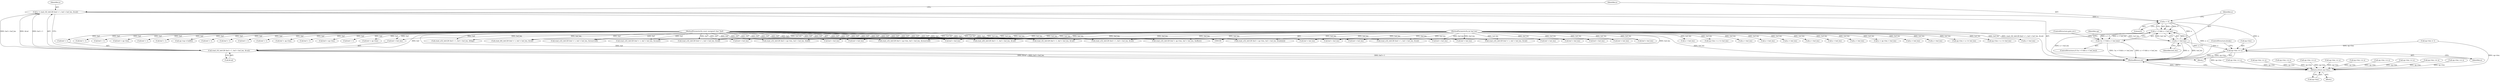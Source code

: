 digraph "0_radare2_bd276ef2fd8ac3401e65be7c126a43175ccfbcd7@integer" {
"1000934" [label="(Call,n = read_i32_leb128 (buf + 1, buf + buf_len, &val))"];
"1000936" [label="(Call,read_i32_leb128 (buf + 1, buf + buf_len, &val))"];
"1000102" [label="(MethodParameterIn,const unsigned char *buf)"];
"1000103" [label="(MethodParameterIn,int buf_len)"];
"1000948" [label="(Call,n > 0)"];
"1000947" [label="(Call,n > 0 && n < buf_len)"];
"1000946" [label="(Call,!(n > 0 && n < buf_len))"];
"1000951" [label="(Call,n < buf_len)"];
"1000955" [label="(Call,op->len += n)"];
"1001077" [label="(Return,return op->len;)"];
"1000451" [label="(Call,read_u32_leb128 (buf + 1, buf + buf_len, &count))"];
"1000951" [label="(Call,n < buf_len)"];
"1000937" [label="(Call,buf + 1)"];
"1000105" [label="(Call,op->len = 1)"];
"1000102" [label="(MethodParameterIn,const unsigned char *buf)"];
"1000684" [label="(Call,buf + op->len)"];
"1000428" [label="(Call,op->len += n)"];
"1001005" [label="(Call,buf + 1)"];
"1001078" [label="(Call,op->len)"];
"1000956" [label="(Call,op->len)"];
"1000307" [label="(Call,n < buf_len)"];
"1000974" [label="(Call,buf + buf_len)"];
"1000811" [label="(Call,read_u32_leb128 (buf + 1, buf + buf_len, &flag))"];
"1000103" [label="(MethodParameterIn,int buf_len)"];
"1000893" [label="(Call,buf + buf_len)"];
"1001045" [label="(Call,buf + 1)"];
"1000382" [label="(Call,op->len += n)"];
"1000989" [label="(Call,op->len += n)"];
"1000948" [label="(Call,n > 0)"];
"1001008" [label="(Call,buf + buf_len)"];
"1000838" [label="(Call,buf + op->len)"];
"1000539" [label="(Call,buf + buf_len)"];
"1000517" [label="(Call,op->len + n <= buf_len)"];
"1000661" [label="(Call,buf + buf_len)"];
"1001044" [label="(Call,read_u64_leb128 (buf + 1, buf + buf_len, &val))"];
"1000889" [label="(Call,read_u32_leb128 (buf + 1, buf + buf_len, &reserved))"];
"1000936" [label="(Call,read_i32_leb128 (buf + 1, buf + buf_len, &val))"];
"1000689" [label="(Call,buf + buf_len)"];
"1001019" [label="(Call,n < buf_len)"];
"1000952" [label="(Identifier,n)"];
"1000960" [label="(ControlStructure,break;)"];
"1000945" [label="(ControlStructure,if (!(n > 0 && n < buf_len)))"];
"1000672" [label="(Call,n < buf_len)"];
"1000756" [label="(Call,n < buf_len)"];
"1000826" [label="(Call,n < buf_len)"];
"1000722" [label="(Call,op->len += n)"];
"1000943" [label="(Call,&val)"];
"1000657" [label="(Call,read_u32_leb128 (buf + 1, buf + buf_len, &val))"];
"1001048" [label="(Call,buf + buf_len)"];
"1000971" [label="(Call,buf + 1)"];
"1000110" [label="(Call,op->op = buf[0])"];
"1000403" [label="(Call,buf + buf_len)"];
"1000683" [label="(Call,read_u32_leb128 (buf + op->len, buf + buf_len, &reserved))"];
"1000959" [label="(Identifier,n)"];
"1000815" [label="(Call,buf + buf_len)"];
"1000745" [label="(Call,buf + buf_len)"];
"1000904" [label="(Call,n < buf_len)"];
"1001059" [label="(Call,n < buf_len)"];
"1000400" [label="(Call,buf + 1)"];
"1001069" [label="(Call,op->len += n)"];
"1000957" [label="(Identifier,op)"];
"1000928" [label="(Block,)"];
"1000843" [label="(Call,buf + buf_len)"];
"1001077" [label="(Return,return op->len;)"];
"1000550" [label="(Call,n + op->len < buf_len)"];
"1000921" [label="(Call,op->len += n)"];
"1000104" [label="(Block,)"];
"1000890" [label="(Call,buf + 1)"];
"1000812" [label="(Call,buf + 1)"];
"1000414" [label="(Call,n < buf_len)"];
"1000533" [label="(Call,read_u32_leb128 (buf + op->len, buf + buf_len, &def))"];
"1000770" [label="(Call,op->len += n)"];
"1000954" [label="(ControlStructure,goto err;)"];
"1000940" [label="(Call,buf + buf_len)"];
"1000502" [label="(Call,read_u32_leb128 (buf + op->len, buf + buf_len, &table[i]))"];
"1000508" [label="(Call,buf + buf_len)"];
"1000953" [label="(Identifier,buf_len)"];
"1000293" [label="(Call,buf + 1)"];
"1001004" [label="(Call,read_u32_leb128 (buf + 1, buf + buf_len, &val))"];
"1000934" [label="(Call,n = read_i32_leb128 (buf + 1, buf + buf_len, &val))"];
"1000955" [label="(Call,op->len += n)"];
"1000946" [label="(Call,!(n > 0 && n < buf_len))"];
"1000947" [label="(Call,n > 0 && n < buf_len)"];
"1001029" [label="(Call,op->len += n)"];
"1000873" [label="(Call,op->len += n)"];
"1000292" [label="(Call,read_i32_leb128 (buf + 1, buf + buf_len, &val))"];
"1000399" [label="(Call,read_u32_leb128 (buf + 1, buf + buf_len, &val))"];
"1001097" [label="(MethodReturn,int)"];
"1000935" [label="(Identifier,n)"];
"1000466" [label="(Call,n < buf_len)"];
"1000700" [label="(Call,op->len + n <= buf_len)"];
"1000296" [label="(Call,buf + buf_len)"];
"1000949" [label="(Identifier,n)"];
"1000503" [label="(Call,buf + op->len)"];
"1000950" [label="(Literal,0)"];
"1000741" [label="(Call,read_u32_leb128 (buf + 1, buf + buf_len, &val))"];
"1000837" [label="(Call,read_u32_leb128 (buf + op->len, buf + buf_len, &offset))"];
"1000455" [label="(Call,buf + buf_len)"];
"1000970" [label="(Call,read_i64_leb128 (buf + 1, buf + buf_len, &val))"];
"1000452" [label="(Call,buf + 1)"];
"1000854" [label="(Call,op->len + n <= buf_len)"];
"1000985" [label="(Call,n < buf_len)"];
"1000559" [label="(Call,op->len += n)"];
"1000658" [label="(Call,buf + 1)"];
"1000534" [label="(Call,buf + op->len)"];
"1000742" [label="(Call,buf + 1)"];
"1000934" -> "1000928"  [label="AST: "];
"1000934" -> "1000936"  [label="CFG: "];
"1000935" -> "1000934"  [label="AST: "];
"1000936" -> "1000934"  [label="AST: "];
"1000949" -> "1000934"  [label="CFG: "];
"1000934" -> "1001097"  [label="DDG: read_i32_leb128 (buf + 1, buf + buf_len, &val)"];
"1000936" -> "1000934"  [label="DDG: buf + 1"];
"1000936" -> "1000934"  [label="DDG: buf + buf_len"];
"1000936" -> "1000934"  [label="DDG: &val"];
"1000934" -> "1000948"  [label="DDG: n"];
"1000936" -> "1000943"  [label="CFG: "];
"1000937" -> "1000936"  [label="AST: "];
"1000940" -> "1000936"  [label="AST: "];
"1000943" -> "1000936"  [label="AST: "];
"1000936" -> "1001097"  [label="DDG: buf + 1"];
"1000936" -> "1001097"  [label="DDG: &val"];
"1000936" -> "1001097"  [label="DDG: buf + buf_len"];
"1000102" -> "1000936"  [label="DDG: buf"];
"1000103" -> "1000936"  [label="DDG: buf_len"];
"1000102" -> "1000100"  [label="AST: "];
"1000102" -> "1001097"  [label="DDG: buf"];
"1000102" -> "1000110"  [label="DDG: buf"];
"1000102" -> "1000292"  [label="DDG: buf"];
"1000102" -> "1000293"  [label="DDG: buf"];
"1000102" -> "1000296"  [label="DDG: buf"];
"1000102" -> "1000399"  [label="DDG: buf"];
"1000102" -> "1000400"  [label="DDG: buf"];
"1000102" -> "1000403"  [label="DDG: buf"];
"1000102" -> "1000451"  [label="DDG: buf"];
"1000102" -> "1000452"  [label="DDG: buf"];
"1000102" -> "1000455"  [label="DDG: buf"];
"1000102" -> "1000502"  [label="DDG: buf"];
"1000102" -> "1000503"  [label="DDG: buf"];
"1000102" -> "1000508"  [label="DDG: buf"];
"1000102" -> "1000533"  [label="DDG: buf"];
"1000102" -> "1000534"  [label="DDG: buf"];
"1000102" -> "1000539"  [label="DDG: buf"];
"1000102" -> "1000657"  [label="DDG: buf"];
"1000102" -> "1000658"  [label="DDG: buf"];
"1000102" -> "1000661"  [label="DDG: buf"];
"1000102" -> "1000683"  [label="DDG: buf"];
"1000102" -> "1000684"  [label="DDG: buf"];
"1000102" -> "1000689"  [label="DDG: buf"];
"1000102" -> "1000741"  [label="DDG: buf"];
"1000102" -> "1000742"  [label="DDG: buf"];
"1000102" -> "1000745"  [label="DDG: buf"];
"1000102" -> "1000811"  [label="DDG: buf"];
"1000102" -> "1000812"  [label="DDG: buf"];
"1000102" -> "1000815"  [label="DDG: buf"];
"1000102" -> "1000837"  [label="DDG: buf"];
"1000102" -> "1000838"  [label="DDG: buf"];
"1000102" -> "1000843"  [label="DDG: buf"];
"1000102" -> "1000889"  [label="DDG: buf"];
"1000102" -> "1000890"  [label="DDG: buf"];
"1000102" -> "1000893"  [label="DDG: buf"];
"1000102" -> "1000937"  [label="DDG: buf"];
"1000102" -> "1000940"  [label="DDG: buf"];
"1000102" -> "1000970"  [label="DDG: buf"];
"1000102" -> "1000971"  [label="DDG: buf"];
"1000102" -> "1000974"  [label="DDG: buf"];
"1000102" -> "1001004"  [label="DDG: buf"];
"1000102" -> "1001005"  [label="DDG: buf"];
"1000102" -> "1001008"  [label="DDG: buf"];
"1000102" -> "1001044"  [label="DDG: buf"];
"1000102" -> "1001045"  [label="DDG: buf"];
"1000102" -> "1001048"  [label="DDG: buf"];
"1000103" -> "1000100"  [label="AST: "];
"1000103" -> "1001097"  [label="DDG: buf_len"];
"1000103" -> "1000292"  [label="DDG: buf_len"];
"1000103" -> "1000296"  [label="DDG: buf_len"];
"1000103" -> "1000307"  [label="DDG: buf_len"];
"1000103" -> "1000399"  [label="DDG: buf_len"];
"1000103" -> "1000403"  [label="DDG: buf_len"];
"1000103" -> "1000414"  [label="DDG: buf_len"];
"1000103" -> "1000451"  [label="DDG: buf_len"];
"1000103" -> "1000455"  [label="DDG: buf_len"];
"1000103" -> "1000466"  [label="DDG: buf_len"];
"1000103" -> "1000502"  [label="DDG: buf_len"];
"1000103" -> "1000508"  [label="DDG: buf_len"];
"1000103" -> "1000517"  [label="DDG: buf_len"];
"1000103" -> "1000533"  [label="DDG: buf_len"];
"1000103" -> "1000539"  [label="DDG: buf_len"];
"1000103" -> "1000550"  [label="DDG: buf_len"];
"1000103" -> "1000657"  [label="DDG: buf_len"];
"1000103" -> "1000661"  [label="DDG: buf_len"];
"1000103" -> "1000672"  [label="DDG: buf_len"];
"1000103" -> "1000683"  [label="DDG: buf_len"];
"1000103" -> "1000689"  [label="DDG: buf_len"];
"1000103" -> "1000700"  [label="DDG: buf_len"];
"1000103" -> "1000741"  [label="DDG: buf_len"];
"1000103" -> "1000745"  [label="DDG: buf_len"];
"1000103" -> "1000756"  [label="DDG: buf_len"];
"1000103" -> "1000811"  [label="DDG: buf_len"];
"1000103" -> "1000815"  [label="DDG: buf_len"];
"1000103" -> "1000826"  [label="DDG: buf_len"];
"1000103" -> "1000837"  [label="DDG: buf_len"];
"1000103" -> "1000843"  [label="DDG: buf_len"];
"1000103" -> "1000854"  [label="DDG: buf_len"];
"1000103" -> "1000889"  [label="DDG: buf_len"];
"1000103" -> "1000893"  [label="DDG: buf_len"];
"1000103" -> "1000904"  [label="DDG: buf_len"];
"1000103" -> "1000940"  [label="DDG: buf_len"];
"1000103" -> "1000951"  [label="DDG: buf_len"];
"1000103" -> "1000970"  [label="DDG: buf_len"];
"1000103" -> "1000974"  [label="DDG: buf_len"];
"1000103" -> "1000985"  [label="DDG: buf_len"];
"1000103" -> "1001004"  [label="DDG: buf_len"];
"1000103" -> "1001008"  [label="DDG: buf_len"];
"1000103" -> "1001019"  [label="DDG: buf_len"];
"1000103" -> "1001044"  [label="DDG: buf_len"];
"1000103" -> "1001048"  [label="DDG: buf_len"];
"1000103" -> "1001059"  [label="DDG: buf_len"];
"1000948" -> "1000947"  [label="AST: "];
"1000948" -> "1000950"  [label="CFG: "];
"1000949" -> "1000948"  [label="AST: "];
"1000950" -> "1000948"  [label="AST: "];
"1000952" -> "1000948"  [label="CFG: "];
"1000947" -> "1000948"  [label="CFG: "];
"1000948" -> "1001097"  [label="DDG: n"];
"1000948" -> "1000947"  [label="DDG: n"];
"1000948" -> "1000947"  [label="DDG: 0"];
"1000948" -> "1000951"  [label="DDG: n"];
"1000948" -> "1000955"  [label="DDG: n"];
"1000947" -> "1000946"  [label="AST: "];
"1000947" -> "1000951"  [label="CFG: "];
"1000951" -> "1000947"  [label="AST: "];
"1000946" -> "1000947"  [label="CFG: "];
"1000947" -> "1001097"  [label="DDG: n > 0"];
"1000947" -> "1001097"  [label="DDG: n < buf_len"];
"1000947" -> "1000946"  [label="DDG: n > 0"];
"1000947" -> "1000946"  [label="DDG: n < buf_len"];
"1000951" -> "1000947"  [label="DDG: n"];
"1000951" -> "1000947"  [label="DDG: buf_len"];
"1000946" -> "1000945"  [label="AST: "];
"1000954" -> "1000946"  [label="CFG: "];
"1000957" -> "1000946"  [label="CFG: "];
"1000946" -> "1001097"  [label="DDG: !(n > 0 && n < buf_len)"];
"1000946" -> "1001097"  [label="DDG: n > 0 && n < buf_len"];
"1000951" -> "1000953"  [label="CFG: "];
"1000952" -> "1000951"  [label="AST: "];
"1000953" -> "1000951"  [label="AST: "];
"1000951" -> "1001097"  [label="DDG: buf_len"];
"1000951" -> "1001097"  [label="DDG: n"];
"1000951" -> "1000955"  [label="DDG: n"];
"1000955" -> "1000928"  [label="AST: "];
"1000955" -> "1000959"  [label="CFG: "];
"1000956" -> "1000955"  [label="AST: "];
"1000959" -> "1000955"  [label="AST: "];
"1000960" -> "1000955"  [label="CFG: "];
"1000955" -> "1001097"  [label="DDG: n"];
"1000955" -> "1001097"  [label="DDG: op->len"];
"1000105" -> "1000955"  [label="DDG: op->len"];
"1000955" -> "1001077"  [label="DDG: op->len"];
"1001077" -> "1000104"  [label="AST: "];
"1001077" -> "1001078"  [label="CFG: "];
"1001078" -> "1001077"  [label="AST: "];
"1001097" -> "1001077"  [label="CFG: "];
"1001077" -> "1001097"  [label="DDG: <RET>"];
"1000559" -> "1001077"  [label="DDG: op->len"];
"1000989" -> "1001077"  [label="DDG: op->len"];
"1001029" -> "1001077"  [label="DDG: op->len"];
"1001069" -> "1001077"  [label="DDG: op->len"];
"1000722" -> "1001077"  [label="DDG: op->len"];
"1000382" -> "1001077"  [label="DDG: op->len"];
"1000873" -> "1001077"  [label="DDG: op->len"];
"1000921" -> "1001077"  [label="DDG: op->len"];
"1000428" -> "1001077"  [label="DDG: op->len"];
"1000770" -> "1001077"  [label="DDG: op->len"];
"1000105" -> "1001077"  [label="DDG: op->len"];
}
